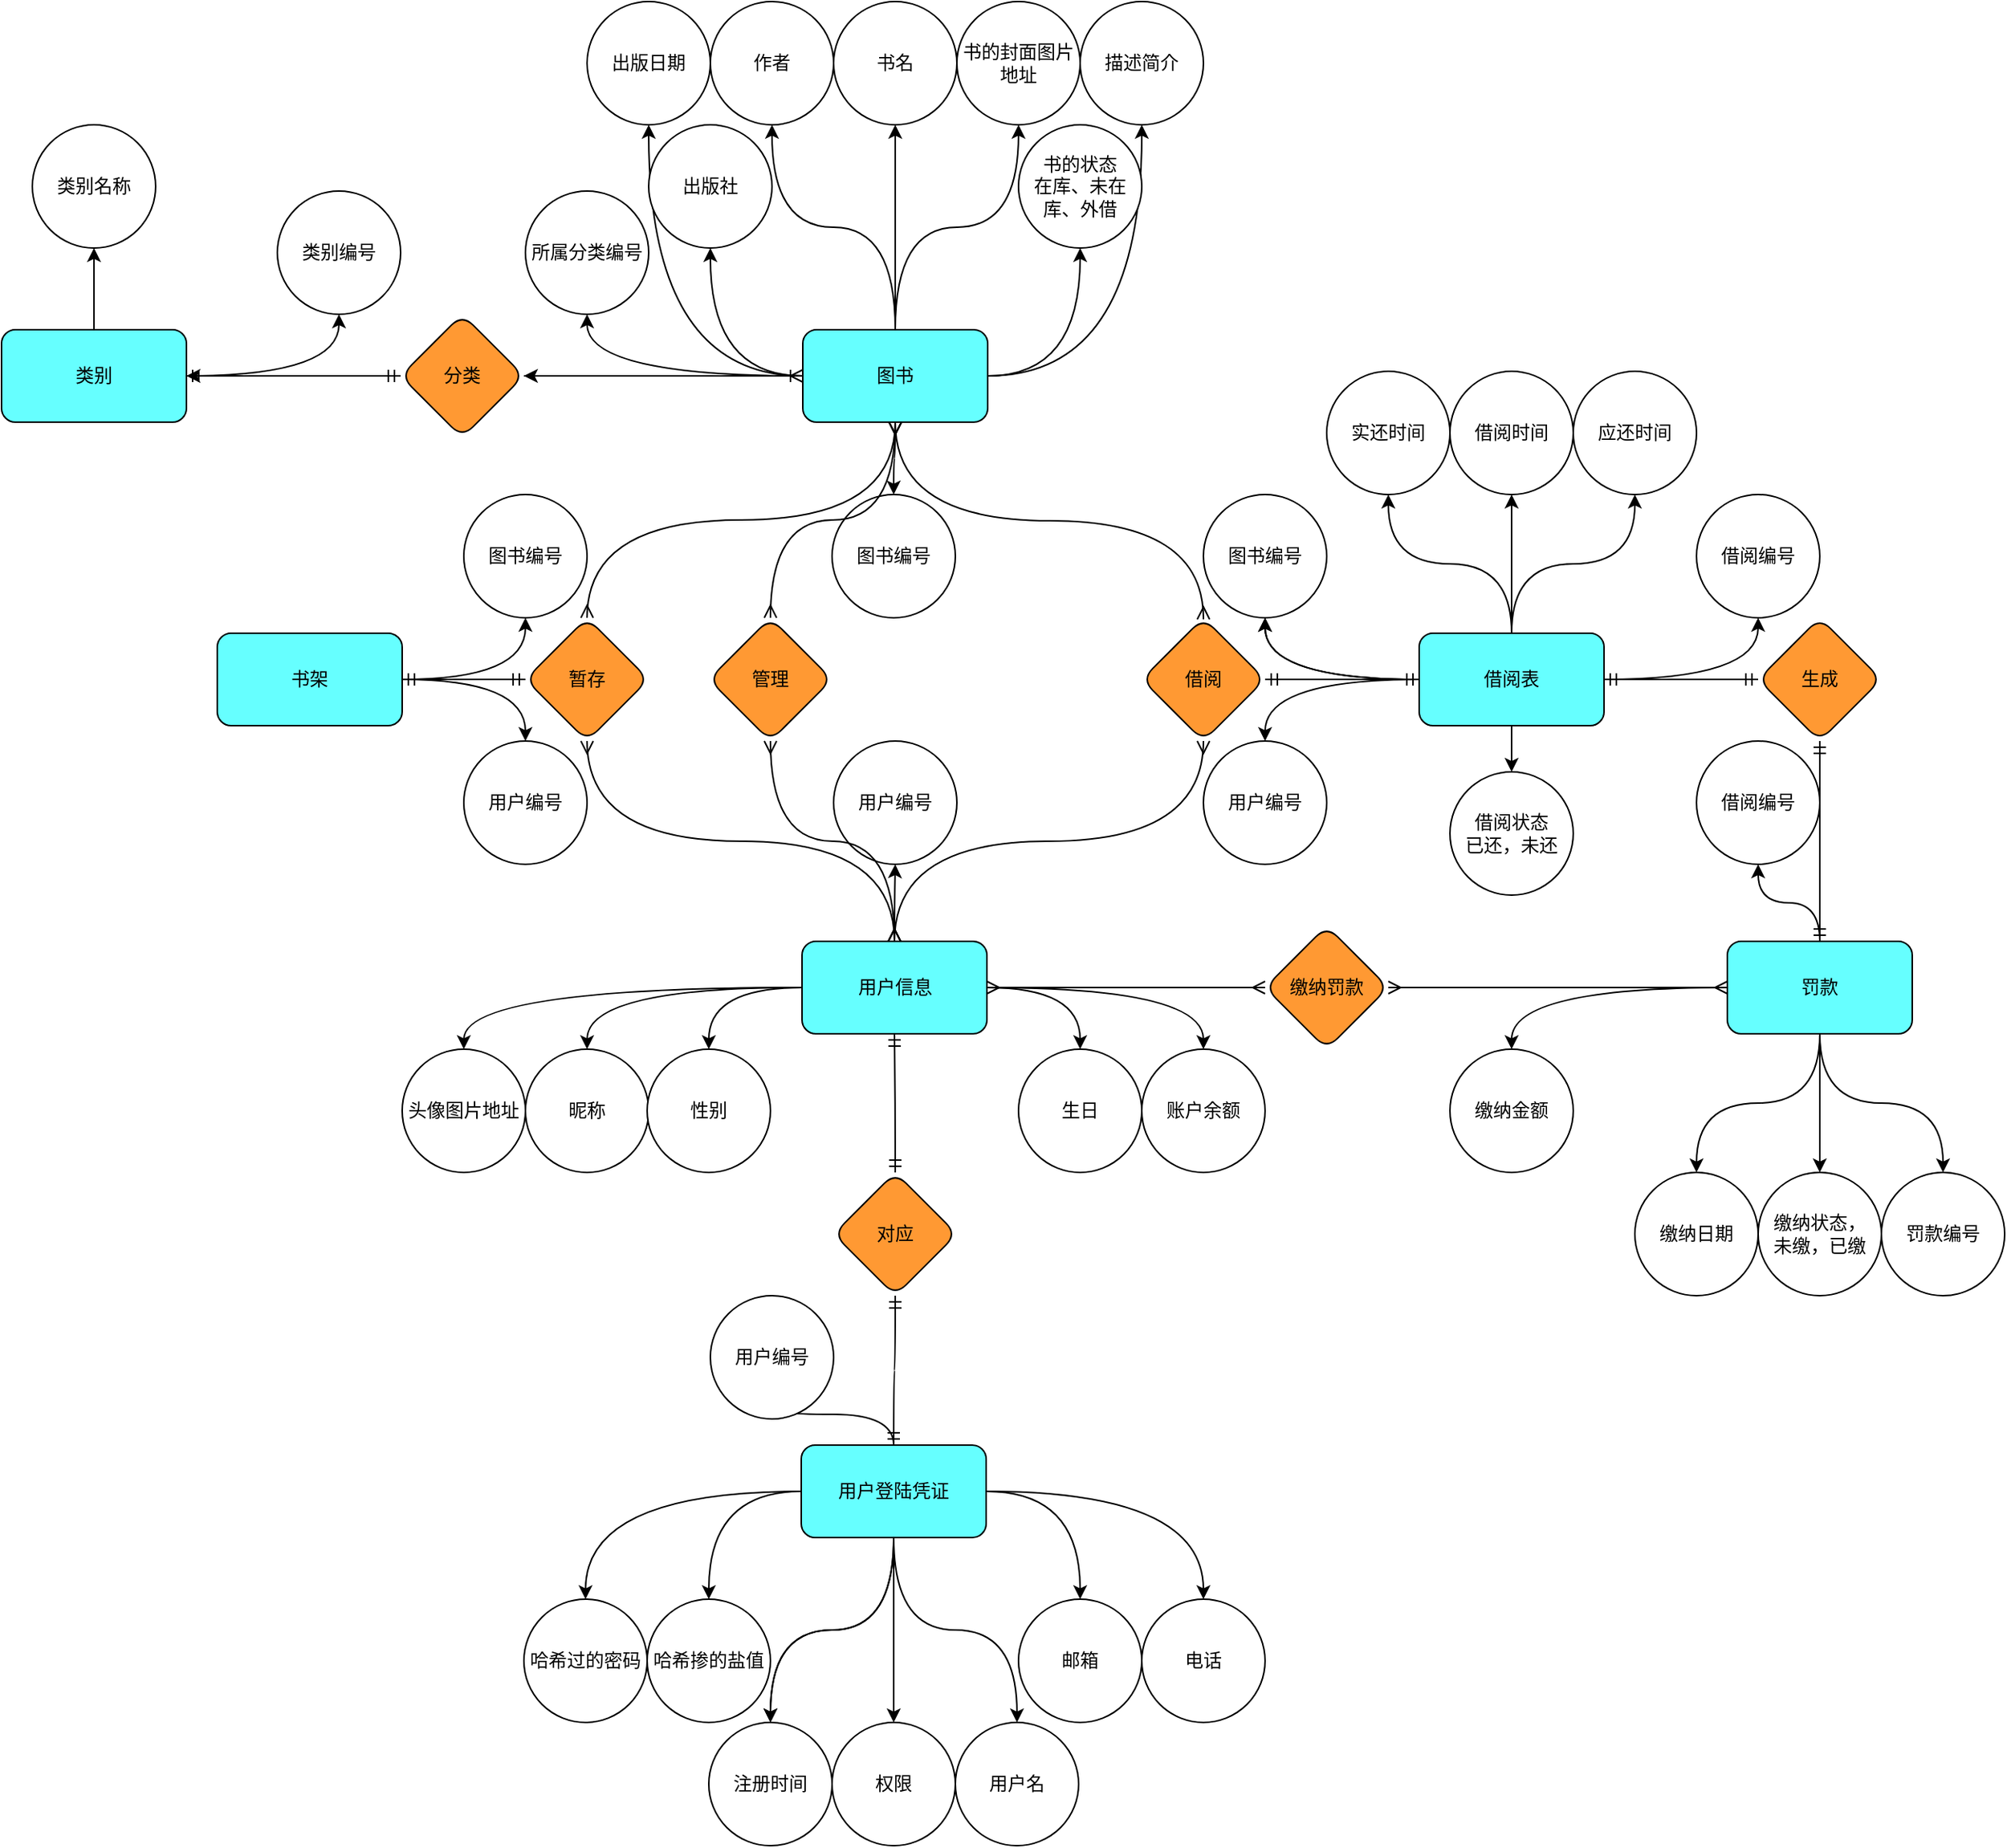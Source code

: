 <mxfile version="21.3.4" type="device">
  <diagram id="R2lEEEUBdFMjLlhIrx00" name="Page-1">
    <mxGraphModel dx="1909" dy="998" grid="1" gridSize="10" guides="1" tooltips="1" connect="1" arrows="1" fold="1" page="1" pageScale="1" pageWidth="3300" pageHeight="4681" math="0" shadow="0" extFonts="Permanent Marker^https://fonts.googleapis.com/css?family=Permanent+Marker">
      <root>
        <mxCell id="0" />
        <mxCell id="1" parent="0" />
        <mxCell id="cfCuk63jAbxUnKSDBq7F-54" style="edgeStyle=orthogonalEdgeStyle;curved=1;rounded=0;orthogonalLoop=1;jettySize=auto;html=1;" parent="1" source="cfCuk63jAbxUnKSDBq7F-34" target="cfCuk63jAbxUnKSDBq7F-36" edge="1">
          <mxGeometry relative="1" as="geometry" />
        </mxCell>
        <mxCell id="cfCuk63jAbxUnKSDBq7F-55" style="edgeStyle=orthogonalEdgeStyle;curved=1;rounded=0;orthogonalLoop=1;jettySize=auto;html=1;entryX=0.5;entryY=1;entryDx=0;entryDy=0;" parent="1" source="cfCuk63jAbxUnKSDBq7F-34" target="cfCuk63jAbxUnKSDBq7F-39" edge="1">
          <mxGeometry relative="1" as="geometry" />
        </mxCell>
        <mxCell id="cfCuk63jAbxUnKSDBq7F-58" value="" style="edgeStyle=orthogonalEdgeStyle;curved=1;rounded=0;orthogonalLoop=1;jettySize=auto;html=1;" parent="1" source="cfCuk63jAbxUnKSDBq7F-34" target="cfCuk63jAbxUnKSDBq7F-57" edge="1">
          <mxGeometry relative="1" as="geometry" />
        </mxCell>
        <mxCell id="cfCuk63jAbxUnKSDBq7F-61" value="" style="edgeStyle=orthogonalEdgeStyle;curved=1;rounded=0;orthogonalLoop=1;jettySize=auto;html=1;" parent="1" source="cfCuk63jAbxUnKSDBq7F-34" target="cfCuk63jAbxUnKSDBq7F-60" edge="1">
          <mxGeometry relative="1" as="geometry" />
        </mxCell>
        <mxCell id="cfCuk63jAbxUnKSDBq7F-63" value="" style="edgeStyle=orthogonalEdgeStyle;curved=1;rounded=0;orthogonalLoop=1;jettySize=auto;html=1;" parent="1" source="cfCuk63jAbxUnKSDBq7F-34" target="cfCuk63jAbxUnKSDBq7F-62" edge="1">
          <mxGeometry relative="1" as="geometry" />
        </mxCell>
        <mxCell id="cfCuk63jAbxUnKSDBq7F-65" value="" style="edgeStyle=orthogonalEdgeStyle;curved=1;rounded=0;orthogonalLoop=1;jettySize=auto;html=1;" parent="1" source="cfCuk63jAbxUnKSDBq7F-34" target="cfCuk63jAbxUnKSDBq7F-64" edge="1">
          <mxGeometry relative="1" as="geometry" />
        </mxCell>
        <mxCell id="cfCuk63jAbxUnKSDBq7F-68" value="" style="edgeStyle=orthogonalEdgeStyle;curved=1;rounded=0;orthogonalLoop=1;jettySize=auto;html=1;" parent="1" source="cfCuk63jAbxUnKSDBq7F-34" target="cfCuk63jAbxUnKSDBq7F-67" edge="1">
          <mxGeometry relative="1" as="geometry" />
        </mxCell>
        <mxCell id="cfCuk63jAbxUnKSDBq7F-70" value="" style="edgeStyle=orthogonalEdgeStyle;curved=1;rounded=0;orthogonalLoop=1;jettySize=auto;html=1;" parent="1" source="cfCuk63jAbxUnKSDBq7F-34" target="cfCuk63jAbxUnKSDBq7F-69" edge="1">
          <mxGeometry relative="1" as="geometry" />
        </mxCell>
        <mxCell id="cfCuk63jAbxUnKSDBq7F-72" value="" style="edgeStyle=orthogonalEdgeStyle;curved=1;rounded=0;orthogonalLoop=1;jettySize=auto;html=1;" parent="1" source="cfCuk63jAbxUnKSDBq7F-34" target="cfCuk63jAbxUnKSDBq7F-71" edge="1">
          <mxGeometry relative="1" as="geometry" />
        </mxCell>
        <mxCell id="cfCuk63jAbxUnKSDBq7F-150" style="edgeStyle=orthogonalEdgeStyle;curved=1;rounded=1;orthogonalLoop=1;jettySize=auto;html=1;fontFamily=Helvetica;fontSize=12;fontColor=default;endArrow=ERmany;exitX=0.5;exitY=1;exitDx=0;exitDy=0;startArrow=ERmany;" parent="1" source="cfCuk63jAbxUnKSDBq7F-34" edge="1">
          <mxGeometry relative="1" as="geometry">
            <mxPoint x="1000" y="721" as="targetPoint" />
          </mxGeometry>
        </mxCell>
        <mxCell id="cfCuk63jAbxUnKSDBq7F-172" style="edgeStyle=orthogonalEdgeStyle;curved=1;rounded=1;orthogonalLoop=1;jettySize=auto;html=1;fontFamily=Helvetica;fontSize=12;fontColor=default;exitX=0.5;exitY=1;exitDx=0;exitDy=0;endArrow=ERmany;startArrow=ERmany;" parent="1" source="cfCuk63jAbxUnKSDBq7F-34" target="cfCuk63jAbxUnKSDBq7F-170" edge="1">
          <mxGeometry relative="1" as="geometry" />
        </mxCell>
        <mxCell id="cfCuk63jAbxUnKSDBq7F-34" value="图书" style="rounded=1;whiteSpace=wrap;html=1;fillColor=#66FFFF;" parent="1" vertex="1">
          <mxGeometry x="740" y="533" width="120" height="60" as="geometry" />
        </mxCell>
        <mxCell id="cfCuk63jAbxUnKSDBq7F-36" value="图书编号" style="ellipse;whiteSpace=wrap;html=1;rounded=1;" parent="1" vertex="1">
          <mxGeometry x="759" y="640" width="80" height="80" as="geometry" />
        </mxCell>
        <mxCell id="cfCuk63jAbxUnKSDBq7F-39" value="书名" style="ellipse;whiteSpace=wrap;html=1;rounded=1;" parent="1" vertex="1">
          <mxGeometry x="760" y="320" width="80" height="80" as="geometry" />
        </mxCell>
        <mxCell id="cfCuk63jAbxUnKSDBq7F-57" value="书的封面图片地址" style="ellipse;whiteSpace=wrap;html=1;rounded=1;" parent="1" vertex="1">
          <mxGeometry x="840" y="320" width="80" height="80" as="geometry" />
        </mxCell>
        <mxCell id="cfCuk63jAbxUnKSDBq7F-60" value="作者" style="ellipse;whiteSpace=wrap;html=1;rounded=1;" parent="1" vertex="1">
          <mxGeometry x="680" y="320" width="80" height="80" as="geometry" />
        </mxCell>
        <mxCell id="cfCuk63jAbxUnKSDBq7F-62" value="出版社" style="ellipse;whiteSpace=wrap;html=1;rounded=1;" parent="1" vertex="1">
          <mxGeometry x="640" y="400" width="80" height="80" as="geometry" />
        </mxCell>
        <mxCell id="cfCuk63jAbxUnKSDBq7F-64" value="描述简介" style="ellipse;whiteSpace=wrap;html=1;rounded=1;" parent="1" vertex="1">
          <mxGeometry x="920" y="320" width="80" height="80" as="geometry" />
        </mxCell>
        <mxCell id="cfCuk63jAbxUnKSDBq7F-67" value="出版日期" style="ellipse;whiteSpace=wrap;html=1;rounded=1;" parent="1" vertex="1">
          <mxGeometry x="600" y="320" width="80" height="80" as="geometry" />
        </mxCell>
        <mxCell id="cfCuk63jAbxUnKSDBq7F-69" value="书的状态&lt;br&gt;在库、未在库、外借" style="ellipse;whiteSpace=wrap;html=1;rounded=1;" parent="1" vertex="1">
          <mxGeometry x="880" y="400" width="80" height="80" as="geometry" />
        </mxCell>
        <mxCell id="cfCuk63jAbxUnKSDBq7F-71" value="所属分类编号" style="ellipse;whiteSpace=wrap;html=1;rounded=1;" parent="1" vertex="1">
          <mxGeometry x="560" y="443" width="80" height="80" as="geometry" />
        </mxCell>
        <mxCell id="cfCuk63jAbxUnKSDBq7F-77" value="" style="edgeStyle=orthogonalEdgeStyle;curved=1;rounded=0;orthogonalLoop=1;jettySize=auto;html=1;fontFamily=Helvetica;fontSize=12;fontColor=default;" parent="1" source="cfCuk63jAbxUnKSDBq7F-75" target="cfCuk63jAbxUnKSDBq7F-76" edge="1">
          <mxGeometry relative="1" as="geometry" />
        </mxCell>
        <mxCell id="cfCuk63jAbxUnKSDBq7F-79" value="" style="edgeStyle=orthogonalEdgeStyle;curved=1;rounded=0;orthogonalLoop=1;jettySize=auto;html=1;fontFamily=Helvetica;fontSize=12;fontColor=default;" parent="1" source="cfCuk63jAbxUnKSDBq7F-75" target="cfCuk63jAbxUnKSDBq7F-78" edge="1">
          <mxGeometry relative="1" as="geometry" />
        </mxCell>
        <mxCell id="cfCuk63jAbxUnKSDBq7F-76" value="类别编号" style="ellipse;whiteSpace=wrap;html=1;rounded=1;" parent="1" vertex="1">
          <mxGeometry x="399" y="443" width="80" height="80" as="geometry" />
        </mxCell>
        <mxCell id="cfCuk63jAbxUnKSDBq7F-78" value="类别名称" style="ellipse;whiteSpace=wrap;html=1;rounded=1;" parent="1" vertex="1">
          <mxGeometry x="240" y="400" width="80" height="80" as="geometry" />
        </mxCell>
        <mxCell id="cfCuk63jAbxUnKSDBq7F-88" style="edgeStyle=orthogonalEdgeStyle;curved=1;rounded=1;orthogonalLoop=1;jettySize=auto;html=1;exitX=1;exitY=0.5;exitDx=0;exitDy=0;entryX=0;entryY=0.5;entryDx=0;entryDy=0;fontFamily=Helvetica;fontSize=12;fontColor=default;endArrow=ERoneToMany;" parent="1" source="cfCuk63jAbxUnKSDBq7F-80" target="cfCuk63jAbxUnKSDBq7F-34" edge="1">
          <mxGeometry relative="1" as="geometry">
            <mxPoint x="440" y="420" as="sourcePoint" />
          </mxGeometry>
        </mxCell>
        <mxCell id="cfCuk63jAbxUnKSDBq7F-90" style="edgeStyle=orthogonalEdgeStyle;curved=1;rounded=1;orthogonalLoop=1;jettySize=auto;html=1;fontFamily=Helvetica;fontSize=12;fontColor=default;endArrow=ERmandOne;startArrow=ERmandOne;exitX=0;exitY=0.5;exitDx=0;exitDy=0;" parent="1" source="cfCuk63jAbxUnKSDBq7F-80" target="cfCuk63jAbxUnKSDBq7F-75" edge="1">
          <mxGeometry relative="1" as="geometry" />
        </mxCell>
        <mxCell id="cfCuk63jAbxUnKSDBq7F-122" value="" style="edgeStyle=orthogonalEdgeStyle;curved=1;rounded=0;orthogonalLoop=1;jettySize=auto;html=1;fontFamily=Helvetica;fontSize=12;fontColor=default;" parent="1" source="cfCuk63jAbxUnKSDBq7F-91" target="cfCuk63jAbxUnKSDBq7F-121" edge="1">
          <mxGeometry relative="1" as="geometry" />
        </mxCell>
        <mxCell id="cfCuk63jAbxUnKSDBq7F-124" value="" style="edgeStyle=orthogonalEdgeStyle;curved=1;rounded=0;orthogonalLoop=1;jettySize=auto;html=1;fontFamily=Helvetica;fontSize=12;fontColor=default;" parent="1" source="cfCuk63jAbxUnKSDBq7F-91" target="cfCuk63jAbxUnKSDBq7F-123" edge="1">
          <mxGeometry relative="1" as="geometry" />
        </mxCell>
        <mxCell id="cfCuk63jAbxUnKSDBq7F-126" value="" style="edgeStyle=orthogonalEdgeStyle;curved=1;rounded=0;orthogonalLoop=1;jettySize=auto;html=1;fontFamily=Helvetica;fontSize=12;fontColor=default;" parent="1" source="cfCuk63jAbxUnKSDBq7F-91" target="cfCuk63jAbxUnKSDBq7F-125" edge="1">
          <mxGeometry relative="1" as="geometry" />
        </mxCell>
        <mxCell id="cfCuk63jAbxUnKSDBq7F-128" value="" style="edgeStyle=orthogonalEdgeStyle;curved=1;rounded=0;orthogonalLoop=1;jettySize=auto;html=1;fontFamily=Helvetica;fontSize=12;fontColor=default;" parent="1" source="cfCuk63jAbxUnKSDBq7F-91" target="cfCuk63jAbxUnKSDBq7F-127" edge="1">
          <mxGeometry relative="1" as="geometry" />
        </mxCell>
        <mxCell id="cfCuk63jAbxUnKSDBq7F-130" value="" style="edgeStyle=orthogonalEdgeStyle;curved=1;rounded=0;orthogonalLoop=1;jettySize=auto;html=1;fontFamily=Helvetica;fontSize=12;fontColor=default;" parent="1" source="cfCuk63jAbxUnKSDBq7F-91" target="cfCuk63jAbxUnKSDBq7F-129" edge="1">
          <mxGeometry relative="1" as="geometry" />
        </mxCell>
        <mxCell id="cfCuk63jAbxUnKSDBq7F-132" value="" style="edgeStyle=orthogonalEdgeStyle;curved=1;rounded=0;orthogonalLoop=1;jettySize=auto;html=1;fontFamily=Helvetica;fontSize=12;fontColor=default;" parent="1" source="cfCuk63jAbxUnKSDBq7F-91" target="cfCuk63jAbxUnKSDBq7F-131" edge="1">
          <mxGeometry relative="1" as="geometry" />
        </mxCell>
        <mxCell id="cfCuk63jAbxUnKSDBq7F-153" style="edgeStyle=orthogonalEdgeStyle;curved=1;rounded=1;orthogonalLoop=1;jettySize=auto;html=1;entryX=0.5;entryY=1;entryDx=0;entryDy=0;fontFamily=Helvetica;fontSize=12;fontColor=default;exitX=0.5;exitY=0;exitDx=0;exitDy=0;endArrow=ERmany;startArrow=ERmany;" parent="1" source="cfCuk63jAbxUnKSDBq7F-91" target="cfCuk63jAbxUnKSDBq7F-143" edge="1">
          <mxGeometry relative="1" as="geometry" />
        </mxCell>
        <mxCell id="cfCuk63jAbxUnKSDBq7F-167" style="edgeStyle=orthogonalEdgeStyle;curved=1;rounded=1;orthogonalLoop=1;jettySize=auto;html=1;entryX=0;entryY=0.5;entryDx=0;entryDy=0;fontFamily=Helvetica;fontSize=12;fontColor=default;endArrow=ERmany;startArrow=ERmany;" parent="1" source="cfCuk63jAbxUnKSDBq7F-91" target="cfCuk63jAbxUnKSDBq7F-166" edge="1">
          <mxGeometry relative="1" as="geometry" />
        </mxCell>
        <mxCell id="cfCuk63jAbxUnKSDBq7F-173" style="edgeStyle=orthogonalEdgeStyle;curved=1;rounded=1;orthogonalLoop=1;jettySize=auto;html=1;fontFamily=Helvetica;fontSize=12;fontColor=default;exitX=0.5;exitY=0;exitDx=0;exitDy=0;endArrow=ERmany;startArrow=ERmany;" parent="1" source="cfCuk63jAbxUnKSDBq7F-91" target="cfCuk63jAbxUnKSDBq7F-170" edge="1">
          <mxGeometry relative="1" as="geometry" />
        </mxCell>
        <mxCell id="cfCuk63jAbxUnKSDBq7F-91" value="用户信息" style="whiteSpace=wrap;html=1;rounded=1;strokeColor=default;fontFamily=Helvetica;fontSize=12;fontColor=default;fillColor=#66FFFF;" parent="1" vertex="1">
          <mxGeometry x="739.5" y="930" width="120" height="60" as="geometry" />
        </mxCell>
        <mxCell id="cfCuk63jAbxUnKSDBq7F-100" value="" style="edgeStyle=orthogonalEdgeStyle;curved=1;rounded=0;orthogonalLoop=1;jettySize=auto;html=1;fontFamily=Helvetica;fontSize=12;fontColor=default;" parent="1" source="cfCuk63jAbxUnKSDBq7F-92" target="cfCuk63jAbxUnKSDBq7F-99" edge="1">
          <mxGeometry relative="1" as="geometry" />
        </mxCell>
        <mxCell id="cfCuk63jAbxUnKSDBq7F-102" value="" style="edgeStyle=orthogonalEdgeStyle;curved=1;rounded=0;orthogonalLoop=1;jettySize=auto;html=1;fontFamily=Helvetica;fontSize=12;fontColor=default;" parent="1" source="cfCuk63jAbxUnKSDBq7F-92" target="cfCuk63jAbxUnKSDBq7F-101" edge="1">
          <mxGeometry relative="1" as="geometry" />
        </mxCell>
        <mxCell id="cfCuk63jAbxUnKSDBq7F-104" style="edgeStyle=orthogonalEdgeStyle;curved=1;rounded=0;orthogonalLoop=1;jettySize=auto;html=1;fontFamily=Helvetica;fontSize=12;fontColor=default;" parent="1" source="cfCuk63jAbxUnKSDBq7F-92" target="cfCuk63jAbxUnKSDBq7F-103" edge="1">
          <mxGeometry relative="1" as="geometry" />
        </mxCell>
        <mxCell id="cfCuk63jAbxUnKSDBq7F-109" style="edgeStyle=orthogonalEdgeStyle;curved=1;rounded=0;orthogonalLoop=1;jettySize=auto;html=1;entryX=0.5;entryY=0;entryDx=0;entryDy=0;fontFamily=Helvetica;fontSize=12;fontColor=default;" parent="1" source="cfCuk63jAbxUnKSDBq7F-92" target="cfCuk63jAbxUnKSDBq7F-108" edge="1">
          <mxGeometry relative="1" as="geometry" />
        </mxCell>
        <mxCell id="cfCuk63jAbxUnKSDBq7F-112" value="" style="edgeStyle=orthogonalEdgeStyle;curved=1;rounded=0;orthogonalLoop=1;jettySize=auto;html=1;fontFamily=Helvetica;fontSize=12;fontColor=default;" parent="1" source="cfCuk63jAbxUnKSDBq7F-92" target="cfCuk63jAbxUnKSDBq7F-111" edge="1">
          <mxGeometry relative="1" as="geometry" />
        </mxCell>
        <mxCell id="cfCuk63jAbxUnKSDBq7F-114" style="edgeStyle=orthogonalEdgeStyle;curved=1;rounded=0;orthogonalLoop=1;jettySize=auto;html=1;fontFamily=Helvetica;fontSize=12;fontColor=default;" parent="1" source="cfCuk63jAbxUnKSDBq7F-92" target="cfCuk63jAbxUnKSDBq7F-113" edge="1">
          <mxGeometry relative="1" as="geometry" />
        </mxCell>
        <mxCell id="cfCuk63jAbxUnKSDBq7F-115" value="" style="edgeStyle=orthogonalEdgeStyle;curved=1;rounded=0;orthogonalLoop=1;jettySize=auto;html=1;fontFamily=Helvetica;fontSize=12;fontColor=default;" parent="1" source="cfCuk63jAbxUnKSDBq7F-92" target="cfCuk63jAbxUnKSDBq7F-113" edge="1">
          <mxGeometry relative="1" as="geometry" />
        </mxCell>
        <mxCell id="cfCuk63jAbxUnKSDBq7F-117" style="edgeStyle=orthogonalEdgeStyle;curved=1;rounded=0;orthogonalLoop=1;jettySize=auto;html=1;fontFamily=Helvetica;fontSize=12;fontColor=default;" parent="1" source="cfCuk63jAbxUnKSDBq7F-92" target="cfCuk63jAbxUnKSDBq7F-116" edge="1">
          <mxGeometry relative="1" as="geometry" />
        </mxCell>
        <mxCell id="cfCuk63jAbxUnKSDBq7F-119" value="" style="edgeStyle=orthogonalEdgeStyle;curved=1;rounded=0;orthogonalLoop=1;jettySize=auto;html=1;fontFamily=Helvetica;fontSize=12;fontColor=default;" parent="1" source="cfCuk63jAbxUnKSDBq7F-92" target="cfCuk63jAbxUnKSDBq7F-118" edge="1">
          <mxGeometry relative="1" as="geometry" />
        </mxCell>
        <mxCell id="cfCuk63jAbxUnKSDBq7F-92" value="用户登陆凭证" style="whiteSpace=wrap;html=1;rounded=1;strokeColor=default;fontFamily=Helvetica;fontSize=12;fontColor=default;fillColor=#66FFFF;" parent="1" vertex="1">
          <mxGeometry x="739" y="1257" width="120" height="60" as="geometry" />
        </mxCell>
        <mxCell id="cfCuk63jAbxUnKSDBq7F-94" style="edgeStyle=orthogonalEdgeStyle;curved=1;rounded=1;orthogonalLoop=1;jettySize=auto;html=1;entryX=0.5;entryY=0;entryDx=0;entryDy=0;fontFamily=Helvetica;fontSize=12;fontColor=default;endArrow=ERmandOne;startArrow=ERmandOne;" parent="1" source="cfCuk63jAbxUnKSDBq7F-93" target="cfCuk63jAbxUnKSDBq7F-92" edge="1">
          <mxGeometry relative="1" as="geometry">
            <mxPoint x="1049.5" y="1588" as="sourcePoint" />
          </mxGeometry>
        </mxCell>
        <mxCell id="cfCuk63jAbxUnKSDBq7F-95" style="edgeStyle=orthogonalEdgeStyle;curved=1;rounded=1;orthogonalLoop=1;jettySize=auto;html=1;fontFamily=Helvetica;fontSize=12;fontColor=default;endArrow=ERmandOne;startArrow=ERmandOne;entryX=0.5;entryY=1;entryDx=0;entryDy=0;" parent="1" source="cfCuk63jAbxUnKSDBq7F-93" target="cfCuk63jAbxUnKSDBq7F-91" edge="1">
          <mxGeometry relative="1" as="geometry">
            <mxPoint x="1090" y="1088" as="sourcePoint" />
            <mxPoint x="1020" y="951" as="targetPoint" />
          </mxGeometry>
        </mxCell>
        <mxCell id="cfCuk63jAbxUnKSDBq7F-93" value="对应" style="rhombus;whiteSpace=wrap;html=1;rounded=1;strokeColor=default;fontFamily=Helvetica;fontSize=12;fontColor=default;fillColor=#FF9933;" parent="1" vertex="1">
          <mxGeometry x="760" y="1080" width="80" height="80" as="geometry" />
        </mxCell>
        <mxCell id="cfCuk63jAbxUnKSDBq7F-99" value="用户编号" style="ellipse;whiteSpace=wrap;html=1;rounded=1;" parent="1" vertex="1">
          <mxGeometry x="680" y="1160" width="80" height="80" as="geometry" />
        </mxCell>
        <mxCell id="cfCuk63jAbxUnKSDBq7F-101" value="权限" style="ellipse;whiteSpace=wrap;html=1;rounded=1;" parent="1" vertex="1">
          <mxGeometry x="759" y="1437" width="80" height="80" as="geometry" />
        </mxCell>
        <mxCell id="cfCuk63jAbxUnKSDBq7F-103" value="用户名" style="ellipse;whiteSpace=wrap;html=1;rounded=1;strokeColor=default;fontFamily=Helvetica;fontSize=12;fontColor=default;fillColor=default;" parent="1" vertex="1">
          <mxGeometry x="839" y="1437" width="80" height="80" as="geometry" />
        </mxCell>
        <mxCell id="cfCuk63jAbxUnKSDBq7F-108" value="电话" style="ellipse;whiteSpace=wrap;html=1;rounded=1;strokeColor=default;fontFamily=Helvetica;fontSize=12;fontColor=default;fillColor=default;" parent="1" vertex="1">
          <mxGeometry x="960" y="1357" width="80" height="80" as="geometry" />
        </mxCell>
        <mxCell id="cfCuk63jAbxUnKSDBq7F-111" value="邮箱" style="ellipse;whiteSpace=wrap;html=1;rounded=1;" parent="1" vertex="1">
          <mxGeometry x="880" y="1357" width="80" height="80" as="geometry" />
        </mxCell>
        <mxCell id="cfCuk63jAbxUnKSDBq7F-113" value="注册时间" style="ellipse;whiteSpace=wrap;html=1;rounded=1;strokeColor=default;fontFamily=Helvetica;fontSize=12;fontColor=default;fillColor=default;" parent="1" vertex="1">
          <mxGeometry x="679" y="1437" width="80" height="80" as="geometry" />
        </mxCell>
        <mxCell id="cfCuk63jAbxUnKSDBq7F-116" value="哈希过的密码" style="ellipse;whiteSpace=wrap;html=1;rounded=1;strokeColor=default;fontFamily=Helvetica;fontSize=12;fontColor=default;fillColor=default;" parent="1" vertex="1">
          <mxGeometry x="559" y="1357" width="80" height="80" as="geometry" />
        </mxCell>
        <mxCell id="cfCuk63jAbxUnKSDBq7F-118" value="哈希掺的盐值" style="ellipse;whiteSpace=wrap;html=1;rounded=1;" parent="1" vertex="1">
          <mxGeometry x="639" y="1357" width="80" height="80" as="geometry" />
        </mxCell>
        <mxCell id="cfCuk63jAbxUnKSDBq7F-121" value="用户编号" style="ellipse;whiteSpace=wrap;html=1;rounded=1;direction=south;" parent="1" vertex="1">
          <mxGeometry x="760" y="800" width="80" height="80" as="geometry" />
        </mxCell>
        <mxCell id="cfCuk63jAbxUnKSDBq7F-123" value="昵称" style="ellipse;whiteSpace=wrap;html=1;rounded=1;" parent="1" vertex="1">
          <mxGeometry x="560" y="1000" width="80" height="80" as="geometry" />
        </mxCell>
        <mxCell id="cfCuk63jAbxUnKSDBq7F-125" value="性别" style="ellipse;whiteSpace=wrap;html=1;rounded=1;" parent="1" vertex="1">
          <mxGeometry x="639" y="1000" width="80" height="80" as="geometry" />
        </mxCell>
        <mxCell id="cfCuk63jAbxUnKSDBq7F-127" value="头像图片地址" style="ellipse;whiteSpace=wrap;html=1;rounded=1;" parent="1" vertex="1">
          <mxGeometry x="480" y="1000" width="80" height="80" as="geometry" />
        </mxCell>
        <mxCell id="cfCuk63jAbxUnKSDBq7F-129" value="生日" style="ellipse;whiteSpace=wrap;html=1;rounded=1;" parent="1" vertex="1">
          <mxGeometry x="880" y="1000" width="80" height="80" as="geometry" />
        </mxCell>
        <mxCell id="cfCuk63jAbxUnKSDBq7F-131" value="账户余额" style="ellipse;whiteSpace=wrap;html=1;rounded=1;" parent="1" vertex="1">
          <mxGeometry x="960" y="1000" width="80" height="80" as="geometry" />
        </mxCell>
        <mxCell id="cfCuk63jAbxUnKSDBq7F-157" value="" style="edgeStyle=orthogonalEdgeStyle;curved=1;rounded=1;orthogonalLoop=1;jettySize=auto;html=1;fontFamily=Helvetica;fontSize=12;fontColor=default;endArrow=ERmandOne;startArrow=ERmandOne;" parent="1" source="cfCuk63jAbxUnKSDBq7F-143" target="cfCuk63jAbxUnKSDBq7F-156" edge="1">
          <mxGeometry relative="1" as="geometry" />
        </mxCell>
        <mxCell id="cfCuk63jAbxUnKSDBq7F-143" value="借阅" style="rhombus;whiteSpace=wrap;html=1;rounded=1;strokeColor=default;fontFamily=Helvetica;fontSize=12;fontColor=default;fillColor=#FF9933;" parent="1" vertex="1">
          <mxGeometry x="960" y="720" width="80" height="80" as="geometry" />
        </mxCell>
        <mxCell id="cfCuk63jAbxUnKSDBq7F-159" value="" style="edgeStyle=orthogonalEdgeStyle;curved=1;rounded=0;orthogonalLoop=1;jettySize=auto;html=1;fontFamily=Helvetica;fontSize=12;fontColor=default;" parent="1" source="cfCuk63jAbxUnKSDBq7F-156" target="cfCuk63jAbxUnKSDBq7F-158" edge="1">
          <mxGeometry relative="1" as="geometry" />
        </mxCell>
        <mxCell id="cfCuk63jAbxUnKSDBq7F-163" style="edgeStyle=orthogonalEdgeStyle;curved=1;rounded=1;orthogonalLoop=1;jettySize=auto;html=1;entryX=0;entryY=0.5;entryDx=0;entryDy=0;fontFamily=Helvetica;fontSize=12;fontColor=default;endArrow=ERmandOne;startArrow=ERmandOne;" parent="1" source="cfCuk63jAbxUnKSDBq7F-156" target="cfCuk63jAbxUnKSDBq7F-162" edge="1">
          <mxGeometry relative="1" as="geometry" />
        </mxCell>
        <mxCell id="cfCuk63jAbxUnKSDBq7F-178" value="" style="edgeStyle=orthogonalEdgeStyle;curved=1;rounded=0;orthogonalLoop=1;jettySize=auto;html=1;fontFamily=Helvetica;fontSize=12;fontColor=default;" parent="1" source="cfCuk63jAbxUnKSDBq7F-156" target="cfCuk63jAbxUnKSDBq7F-158" edge="1">
          <mxGeometry relative="1" as="geometry" />
        </mxCell>
        <mxCell id="cfCuk63jAbxUnKSDBq7F-180" style="edgeStyle=orthogonalEdgeStyle;curved=1;rounded=0;orthogonalLoop=1;jettySize=auto;html=1;entryX=0.5;entryY=0;entryDx=0;entryDy=0;fontFamily=Helvetica;fontSize=12;fontColor=default;" parent="1" source="cfCuk63jAbxUnKSDBq7F-156" target="cfCuk63jAbxUnKSDBq7F-179" edge="1">
          <mxGeometry relative="1" as="geometry" />
        </mxCell>
        <mxCell id="cfCuk63jAbxUnKSDBq7F-182" value="" style="edgeStyle=orthogonalEdgeStyle;curved=1;rounded=0;orthogonalLoop=1;jettySize=auto;html=1;fontFamily=Helvetica;fontSize=12;fontColor=default;" parent="1" source="cfCuk63jAbxUnKSDBq7F-156" target="cfCuk63jAbxUnKSDBq7F-181" edge="1">
          <mxGeometry relative="1" as="geometry" />
        </mxCell>
        <mxCell id="cfCuk63jAbxUnKSDBq7F-186" value="" style="edgeStyle=orthogonalEdgeStyle;curved=1;rounded=0;orthogonalLoop=1;jettySize=auto;html=1;fontFamily=Helvetica;fontSize=12;fontColor=default;" parent="1" source="cfCuk63jAbxUnKSDBq7F-156" target="cfCuk63jAbxUnKSDBq7F-185" edge="1">
          <mxGeometry relative="1" as="geometry" />
        </mxCell>
        <mxCell id="cfCuk63jAbxUnKSDBq7F-188" value="" style="edgeStyle=orthogonalEdgeStyle;curved=1;rounded=0;orthogonalLoop=1;jettySize=auto;html=1;fontFamily=Helvetica;fontSize=12;fontColor=default;" parent="1" source="cfCuk63jAbxUnKSDBq7F-156" target="cfCuk63jAbxUnKSDBq7F-187" edge="1">
          <mxGeometry relative="1" as="geometry" />
        </mxCell>
        <mxCell id="cfCuk63jAbxUnKSDBq7F-190" value="" style="edgeStyle=orthogonalEdgeStyle;curved=1;rounded=0;orthogonalLoop=1;jettySize=auto;html=1;fontFamily=Helvetica;fontSize=12;fontColor=default;" parent="1" source="cfCuk63jAbxUnKSDBq7F-156" target="cfCuk63jAbxUnKSDBq7F-189" edge="1">
          <mxGeometry relative="1" as="geometry" />
        </mxCell>
        <mxCell id="cfCuk63jAbxUnKSDBq7F-192" value="" style="edgeStyle=orthogonalEdgeStyle;curved=1;rounded=0;orthogonalLoop=1;jettySize=auto;html=1;fontFamily=Helvetica;fontSize=12;fontColor=default;" parent="1" source="cfCuk63jAbxUnKSDBq7F-156" target="cfCuk63jAbxUnKSDBq7F-191" edge="1">
          <mxGeometry relative="1" as="geometry" />
        </mxCell>
        <mxCell id="cfCuk63jAbxUnKSDBq7F-156" value="借阅表" style="whiteSpace=wrap;html=1;rounded=1;fillColor=#66FFFF;" parent="1" vertex="1">
          <mxGeometry x="1140" y="730" width="120" height="60" as="geometry" />
        </mxCell>
        <mxCell id="cfCuk63jAbxUnKSDBq7F-158" value="图书编号" style="ellipse;whiteSpace=wrap;html=1;rounded=1;strokeColor=default;fontFamily=Helvetica;fontSize=12;fontColor=default;fillColor=default;" parent="1" vertex="1">
          <mxGeometry x="1000" y="640" width="80" height="80" as="geometry" />
        </mxCell>
        <mxCell id="cfCuk63jAbxUnKSDBq7F-164" style="edgeStyle=orthogonalEdgeStyle;curved=1;rounded=1;orthogonalLoop=1;jettySize=auto;html=1;fontFamily=Helvetica;fontSize=12;fontColor=default;endArrow=ERmandOne;startArrow=ERmandOne;" parent="1" source="cfCuk63jAbxUnKSDBq7F-161" target="cfCuk63jAbxUnKSDBq7F-162" edge="1">
          <mxGeometry relative="1" as="geometry" />
        </mxCell>
        <mxCell id="cfCuk63jAbxUnKSDBq7F-168" style="edgeStyle=orthogonalEdgeStyle;curved=1;rounded=1;orthogonalLoop=1;jettySize=auto;html=1;entryX=1;entryY=0.5;entryDx=0;entryDy=0;fontFamily=Helvetica;fontSize=12;fontColor=default;exitX=0;exitY=0.5;exitDx=0;exitDy=0;endArrow=ERmany;startArrow=ERmany;" parent="1" source="cfCuk63jAbxUnKSDBq7F-161" target="cfCuk63jAbxUnKSDBq7F-166" edge="1">
          <mxGeometry relative="1" as="geometry" />
        </mxCell>
        <mxCell id="cfCuk63jAbxUnKSDBq7F-184" value="" style="edgeStyle=orthogonalEdgeStyle;curved=1;rounded=0;orthogonalLoop=1;jettySize=auto;html=1;fontFamily=Helvetica;fontSize=12;fontColor=default;" parent="1" source="cfCuk63jAbxUnKSDBq7F-161" target="cfCuk63jAbxUnKSDBq7F-183" edge="1">
          <mxGeometry relative="1" as="geometry" />
        </mxCell>
        <mxCell id="cfCuk63jAbxUnKSDBq7F-197" value="" style="edgeStyle=orthogonalEdgeStyle;curved=1;rounded=0;orthogonalLoop=1;jettySize=auto;html=1;fontFamily=Helvetica;fontSize=12;fontColor=default;" parent="1" source="cfCuk63jAbxUnKSDBq7F-161" target="cfCuk63jAbxUnKSDBq7F-196" edge="1">
          <mxGeometry relative="1" as="geometry" />
        </mxCell>
        <mxCell id="cfCuk63jAbxUnKSDBq7F-199" style="edgeStyle=orthogonalEdgeStyle;curved=1;rounded=0;orthogonalLoop=1;jettySize=auto;html=1;entryX=0.5;entryY=0;entryDx=0;entryDy=0;fontFamily=Helvetica;fontSize=12;fontColor=default;" parent="1" source="cfCuk63jAbxUnKSDBq7F-161" target="cfCuk63jAbxUnKSDBq7F-198" edge="1">
          <mxGeometry relative="1" as="geometry">
            <mxPoint x="1600" y="730" as="sourcePoint" />
          </mxGeometry>
        </mxCell>
        <mxCell id="cfCuk63jAbxUnKSDBq7F-203" style="edgeStyle=orthogonalEdgeStyle;curved=1;rounded=0;orthogonalLoop=1;jettySize=auto;html=1;fontFamily=Helvetica;fontSize=12;fontColor=default;" parent="1" source="cfCuk63jAbxUnKSDBq7F-161" target="cfCuk63jAbxUnKSDBq7F-201" edge="1">
          <mxGeometry relative="1" as="geometry" />
        </mxCell>
        <mxCell id="cfCuk63jAbxUnKSDBq7F-204" style="edgeStyle=orthogonalEdgeStyle;curved=1;rounded=0;orthogonalLoop=1;jettySize=auto;html=1;fontFamily=Helvetica;fontSize=12;fontColor=default;" parent="1" source="cfCuk63jAbxUnKSDBq7F-161" target="cfCuk63jAbxUnKSDBq7F-200" edge="1">
          <mxGeometry relative="1" as="geometry" />
        </mxCell>
        <mxCell id="cfCuk63jAbxUnKSDBq7F-161" value="罚款" style="whiteSpace=wrap;html=1;rounded=1;strokeColor=default;fontFamily=Helvetica;fontSize=12;fontColor=default;fillColor=#66FFFF;" parent="1" vertex="1">
          <mxGeometry x="1340" y="930" width="120" height="60" as="geometry" />
        </mxCell>
        <mxCell id="cfCuk63jAbxUnKSDBq7F-162" value="生成" style="rhombus;whiteSpace=wrap;html=1;rounded=1;strokeColor=default;fontFamily=Helvetica;fontSize=12;fontColor=default;fillColor=#FF9933;" parent="1" vertex="1">
          <mxGeometry x="1360" y="720" width="80" height="80" as="geometry" />
        </mxCell>
        <mxCell id="cfCuk63jAbxUnKSDBq7F-166" value="缴纳罚款" style="rhombus;whiteSpace=wrap;html=1;rounded=1;strokeColor=default;fontFamily=Helvetica;fontSize=12;fontColor=default;fillColor=#FF9933;" parent="1" vertex="1">
          <mxGeometry x="1040" y="920" width="80" height="80" as="geometry" />
        </mxCell>
        <mxCell id="cfCuk63jAbxUnKSDBq7F-171" style="edgeStyle=orthogonalEdgeStyle;curved=1;rounded=1;orthogonalLoop=1;jettySize=auto;html=1;fontFamily=Helvetica;fontSize=12;fontColor=default;entryX=0;entryY=0.5;entryDx=0;entryDy=0;endArrow=ERmandOne;startArrow=ERmandOne;" parent="1" source="cfCuk63jAbxUnKSDBq7F-169" target="cfCuk63jAbxUnKSDBq7F-170" edge="1">
          <mxGeometry relative="1" as="geometry">
            <mxPoint x="630" y="741" as="targetPoint" />
          </mxGeometry>
        </mxCell>
        <mxCell id="cfCuk63jAbxUnKSDBq7F-175" value="" style="edgeStyle=orthogonalEdgeStyle;curved=1;rounded=0;orthogonalLoop=1;jettySize=auto;html=1;fontFamily=Helvetica;fontSize=12;fontColor=default;" parent="1" source="cfCuk63jAbxUnKSDBq7F-169" target="cfCuk63jAbxUnKSDBq7F-174" edge="1">
          <mxGeometry relative="1" as="geometry" />
        </mxCell>
        <mxCell id="cfCuk63jAbxUnKSDBq7F-177" value="" style="edgeStyle=orthogonalEdgeStyle;curved=1;rounded=0;orthogonalLoop=1;jettySize=auto;html=1;fontFamily=Helvetica;fontSize=12;fontColor=default;" parent="1" source="cfCuk63jAbxUnKSDBq7F-169" target="cfCuk63jAbxUnKSDBq7F-176" edge="1">
          <mxGeometry relative="1" as="geometry" />
        </mxCell>
        <mxCell id="cfCuk63jAbxUnKSDBq7F-169" value="书架" style="whiteSpace=wrap;html=1;rounded=1;strokeColor=default;fontFamily=Helvetica;fontSize=12;fontColor=default;fillColor=#66FFFF;" parent="1" vertex="1">
          <mxGeometry x="360" y="730" width="120" height="60" as="geometry" />
        </mxCell>
        <mxCell id="cfCuk63jAbxUnKSDBq7F-170" value="暂存" style="rhombus;whiteSpace=wrap;html=1;rounded=1;strokeColor=default;fontFamily=Helvetica;fontSize=12;fontColor=default;fillColor=#FF9933;" parent="1" vertex="1">
          <mxGeometry x="560" y="720" width="80" height="80" as="geometry" />
        </mxCell>
        <mxCell id="cfCuk63jAbxUnKSDBq7F-174" value="图书编号" style="ellipse;whiteSpace=wrap;html=1;rounded=1;" parent="1" vertex="1">
          <mxGeometry x="520" y="640" width="80" height="80" as="geometry" />
        </mxCell>
        <mxCell id="cfCuk63jAbxUnKSDBq7F-176" value="用户编号" style="ellipse;whiteSpace=wrap;html=1;rounded=1;" parent="1" vertex="1">
          <mxGeometry x="520" y="800" width="80" height="80" as="geometry" />
        </mxCell>
        <mxCell id="cfCuk63jAbxUnKSDBq7F-179" value="用户编号" style="ellipse;whiteSpace=wrap;html=1;rounded=1;strokeColor=default;fontFamily=Helvetica;fontSize=12;fontColor=default;fillColor=default;" parent="1" vertex="1">
          <mxGeometry x="1000" y="800" width="80" height="80" as="geometry" />
        </mxCell>
        <mxCell id="cfCuk63jAbxUnKSDBq7F-181" value="借阅编号" style="ellipse;whiteSpace=wrap;html=1;rounded=1;" parent="1" vertex="1">
          <mxGeometry x="1320" y="640" width="80" height="80" as="geometry" />
        </mxCell>
        <mxCell id="cfCuk63jAbxUnKSDBq7F-183" value="借阅编号" style="ellipse;whiteSpace=wrap;html=1;rounded=1;" parent="1" vertex="1">
          <mxGeometry x="1320" y="800" width="80" height="80" as="geometry" />
        </mxCell>
        <mxCell id="cfCuk63jAbxUnKSDBq7F-185" value="借阅时间" style="ellipse;whiteSpace=wrap;html=1;rounded=1;" parent="1" vertex="1">
          <mxGeometry x="1160" y="560" width="80" height="80" as="geometry" />
        </mxCell>
        <mxCell id="cfCuk63jAbxUnKSDBq7F-187" value="应还时间" style="ellipse;whiteSpace=wrap;html=1;rounded=1;" parent="1" vertex="1">
          <mxGeometry x="1240" y="560" width="80" height="80" as="geometry" />
        </mxCell>
        <mxCell id="cfCuk63jAbxUnKSDBq7F-189" value="实还时间" style="ellipse;whiteSpace=wrap;html=1;rounded=1;" parent="1" vertex="1">
          <mxGeometry x="1080" y="560" width="80" height="80" as="geometry" />
        </mxCell>
        <mxCell id="cfCuk63jAbxUnKSDBq7F-191" value="借阅状态&lt;br&gt;已还，未还" style="ellipse;whiteSpace=wrap;html=1;rounded=1;" parent="1" vertex="1">
          <mxGeometry x="1160" y="820" width="80" height="80" as="geometry" />
        </mxCell>
        <mxCell id="cfCuk63jAbxUnKSDBq7F-196" value="缴纳日期" style="ellipse;whiteSpace=wrap;html=1;fillColor=#FFFFFF;rounded=1;" parent="1" vertex="1">
          <mxGeometry x="1280" y="1080" width="80" height="80" as="geometry" />
        </mxCell>
        <mxCell id="cfCuk63jAbxUnKSDBq7F-198" value="罚款编号" style="ellipse;whiteSpace=wrap;html=1;fillColor=#FFFFFF;rounded=1;strokeColor=default;fontFamily=Helvetica;fontSize=12;fontColor=default;" parent="1" vertex="1">
          <mxGeometry x="1440" y="1080" width="80" height="80" as="geometry" />
        </mxCell>
        <mxCell id="cfCuk63jAbxUnKSDBq7F-200" value="缴纳金额" style="ellipse;whiteSpace=wrap;html=1;fillColor=#FFFFFF;rounded=1;strokeColor=default;fontFamily=Helvetica;fontSize=12;fontColor=default;" parent="1" vertex="1">
          <mxGeometry x="1160" y="1000" width="80" height="80" as="geometry" />
        </mxCell>
        <mxCell id="cfCuk63jAbxUnKSDBq7F-201" value="缴纳状态，&lt;br&gt;未缴，已缴" style="ellipse;whiteSpace=wrap;html=1;fillColor=#FFFFFF;rounded=1;" parent="1" vertex="1">
          <mxGeometry x="1360" y="1080" width="80" height="80" as="geometry" />
        </mxCell>
        <mxCell id="r87WQfYCrDKz2v79nhX9-10" value="" style="edgeStyle=orthogonalEdgeStyle;curved=1;rounded=0;orthogonalLoop=1;jettySize=auto;html=1;" edge="1" parent="1" source="cfCuk63jAbxUnKSDBq7F-34" target="cfCuk63jAbxUnKSDBq7F-80">
          <mxGeometry relative="1" as="geometry">
            <mxPoint x="740" y="563" as="sourcePoint" />
            <mxPoint x="190" y="710" as="targetPoint" />
          </mxGeometry>
        </mxCell>
        <mxCell id="cfCuk63jAbxUnKSDBq7F-80" value="分类" style="rhombus;whiteSpace=wrap;html=1;rounded=1;strokeColor=default;fontFamily=Helvetica;fontSize=12;fontColor=default;fillColor=#FF9933;" parent="1" vertex="1">
          <mxGeometry x="479" y="523" width="80" height="80" as="geometry" />
        </mxCell>
        <mxCell id="r87WQfYCrDKz2v79nhX9-11" value="" style="edgeStyle=orthogonalEdgeStyle;curved=1;rounded=0;orthogonalLoop=1;jettySize=auto;html=1;" edge="1" parent="1" source="cfCuk63jAbxUnKSDBq7F-80" target="cfCuk63jAbxUnKSDBq7F-75">
          <mxGeometry relative="1" as="geometry">
            <mxPoint x="479" y="563" as="sourcePoint" />
            <mxPoint x="190" y="710" as="targetPoint" />
          </mxGeometry>
        </mxCell>
        <mxCell id="cfCuk63jAbxUnKSDBq7F-75" value="类别" style="whiteSpace=wrap;html=1;rounded=1;strokeColor=default;fontFamily=Helvetica;fontSize=12;fontColor=default;fillColor=#66FFFF;" parent="1" vertex="1">
          <mxGeometry x="220" y="533" width="120" height="60" as="geometry" />
        </mxCell>
        <mxCell id="r87WQfYCrDKz2v79nhX9-14" value="管理" style="rhombus;whiteSpace=wrap;html=1;rounded=1;strokeColor=default;fontFamily=Helvetica;fontSize=12;fontColor=default;fillColor=#FF9933;" vertex="1" parent="1">
          <mxGeometry x="679" y="720" width="80" height="80" as="geometry" />
        </mxCell>
        <mxCell id="r87WQfYCrDKz2v79nhX9-21" value="" style="fontSize=12;html=1;endArrow=ERmany;startArrow=ERmany;rounded=0;exitX=0.5;exitY=0;exitDx=0;exitDy=0;entryX=0.5;entryY=1;entryDx=0;entryDy=0;edgeStyle=orthogonalEdgeStyle;curved=1;" edge="1" parent="1" source="cfCuk63jAbxUnKSDBq7F-91" target="r87WQfYCrDKz2v79nhX9-14">
          <mxGeometry width="100" height="100" relative="1" as="geometry">
            <mxPoint x="380" y="1000" as="sourcePoint" />
            <mxPoint x="800" y="810" as="targetPoint" />
          </mxGeometry>
        </mxCell>
        <mxCell id="r87WQfYCrDKz2v79nhX9-23" value="" style="fontSize=12;html=1;endArrow=ERmany;startArrow=ERmany;rounded=0;entryX=0.5;entryY=1;entryDx=0;entryDy=0;exitX=0.5;exitY=0;exitDx=0;exitDy=0;edgeStyle=orthogonalEdgeStyle;curved=1;" edge="1" parent="1" source="r87WQfYCrDKz2v79nhX9-14" target="cfCuk63jAbxUnKSDBq7F-34">
          <mxGeometry width="100" height="100" relative="1" as="geometry">
            <mxPoint x="660" y="920" as="sourcePoint" />
            <mxPoint x="760" y="820" as="targetPoint" />
          </mxGeometry>
        </mxCell>
      </root>
    </mxGraphModel>
  </diagram>
</mxfile>
